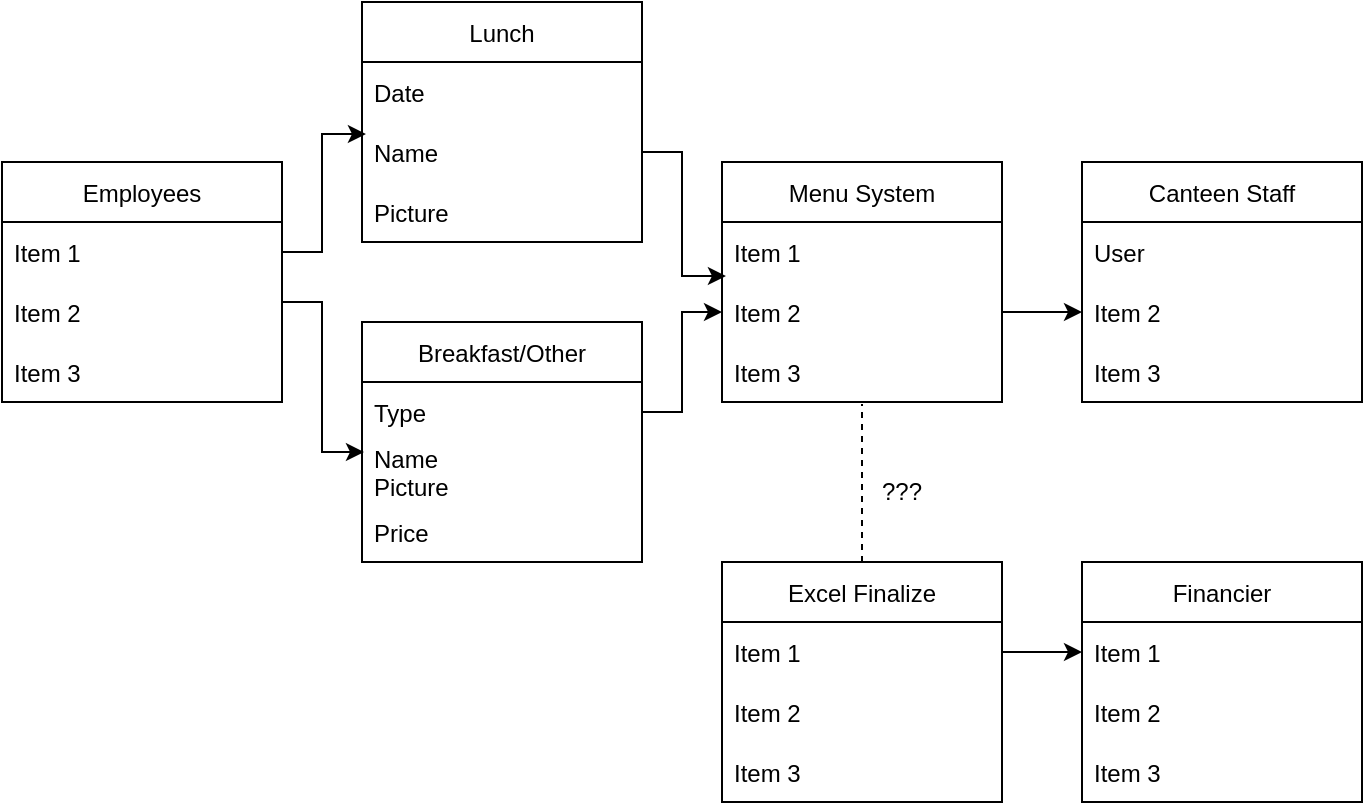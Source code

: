 <mxfile version="15.8.6" type="device"><diagram id="8BJu-4cNNrGKtLzArVik" name="Page-1"><mxGraphModel dx="1278" dy="564" grid="1" gridSize="10" guides="1" tooltips="1" connect="1" arrows="1" fold="1" page="1" pageScale="1" pageWidth="850" pageHeight="1100" math="0" shadow="0"><root><mxCell id="0"/><mxCell id="1" parent="0"/><mxCell id="S32RorpoayRG03dRJ4Xv-2" value="Lunch" style="swimlane;fontStyle=0;childLayout=stackLayout;horizontal=1;startSize=30;horizontalStack=0;resizeParent=1;resizeParentMax=0;resizeLast=0;collapsible=1;marginBottom=0;" vertex="1" parent="1"><mxGeometry x="280" y="80" width="140" height="120" as="geometry"/></mxCell><mxCell id="S32RorpoayRG03dRJ4Xv-3" value="Date" style="text;strokeColor=none;fillColor=none;align=left;verticalAlign=middle;spacingLeft=4;spacingRight=4;overflow=hidden;points=[[0,0.5],[1,0.5]];portConstraint=eastwest;rotatable=0;" vertex="1" parent="S32RorpoayRG03dRJ4Xv-2"><mxGeometry y="30" width="140" height="30" as="geometry"/></mxCell><mxCell id="S32RorpoayRG03dRJ4Xv-4" value="Name" style="text;strokeColor=none;fillColor=none;align=left;verticalAlign=middle;spacingLeft=4;spacingRight=4;overflow=hidden;points=[[0,0.5],[1,0.5]];portConstraint=eastwest;rotatable=0;" vertex="1" parent="S32RorpoayRG03dRJ4Xv-2"><mxGeometry y="60" width="140" height="30" as="geometry"/></mxCell><mxCell id="S32RorpoayRG03dRJ4Xv-5" value="Picture" style="text;strokeColor=none;fillColor=none;align=left;verticalAlign=middle;spacingLeft=4;spacingRight=4;overflow=hidden;points=[[0,0.5],[1,0.5]];portConstraint=eastwest;rotatable=0;" vertex="1" parent="S32RorpoayRG03dRJ4Xv-2"><mxGeometry y="90" width="140" height="30" as="geometry"/></mxCell><mxCell id="S32RorpoayRG03dRJ4Xv-10" value="Breakfast/Other" style="swimlane;fontStyle=0;childLayout=stackLayout;horizontal=1;startSize=30;horizontalStack=0;resizeParent=1;resizeParentMax=0;resizeLast=0;collapsible=1;marginBottom=0;" vertex="1" parent="1"><mxGeometry x="280" y="240" width="140" height="120" as="geometry"><mxRectangle x="370" y="170" width="110" height="30" as="alternateBounds"/></mxGeometry></mxCell><mxCell id="S32RorpoayRG03dRJ4Xv-11" value="Type        " style="text;strokeColor=none;fillColor=none;align=left;verticalAlign=middle;spacingLeft=4;spacingRight=4;overflow=hidden;points=[[0,0.5],[1,0.5]];portConstraint=eastwest;rotatable=0;" vertex="1" parent="S32RorpoayRG03dRJ4Xv-10"><mxGeometry y="30" width="140" height="30" as="geometry"/></mxCell><mxCell id="S32RorpoayRG03dRJ4Xv-12" value="Name&#xA;Picture&#xA;" style="text;strokeColor=none;fillColor=none;align=left;verticalAlign=middle;spacingLeft=4;spacingRight=4;overflow=hidden;points=[[0,0.5],[1,0.5]];portConstraint=eastwest;rotatable=0;" vertex="1" parent="S32RorpoayRG03dRJ4Xv-10"><mxGeometry y="60" width="140" height="30" as="geometry"/></mxCell><mxCell id="S32RorpoayRG03dRJ4Xv-13" value="Price" style="text;strokeColor=none;fillColor=none;align=left;verticalAlign=middle;spacingLeft=4;spacingRight=4;overflow=hidden;points=[[0,0.5],[1,0.5]];portConstraint=eastwest;rotatable=0;" vertex="1" parent="S32RorpoayRG03dRJ4Xv-10"><mxGeometry y="90" width="140" height="30" as="geometry"/></mxCell><mxCell id="S32RorpoayRG03dRJ4Xv-14" value="Canteen Staff" style="swimlane;fontStyle=0;childLayout=stackLayout;horizontal=1;startSize=30;horizontalStack=0;resizeParent=1;resizeParentMax=0;resizeLast=0;collapsible=1;marginBottom=0;" vertex="1" parent="1"><mxGeometry x="640" y="160" width="140" height="120" as="geometry"/></mxCell><mxCell id="S32RorpoayRG03dRJ4Xv-15" value="User" style="text;strokeColor=none;fillColor=none;align=left;verticalAlign=middle;spacingLeft=4;spacingRight=4;overflow=hidden;points=[[0,0.5],[1,0.5]];portConstraint=eastwest;rotatable=0;" vertex="1" parent="S32RorpoayRG03dRJ4Xv-14"><mxGeometry y="30" width="140" height="30" as="geometry"/></mxCell><mxCell id="S32RorpoayRG03dRJ4Xv-16" value="Item 2" style="text;strokeColor=none;fillColor=none;align=left;verticalAlign=middle;spacingLeft=4;spacingRight=4;overflow=hidden;points=[[0,0.5],[1,0.5]];portConstraint=eastwest;rotatable=0;" vertex="1" parent="S32RorpoayRG03dRJ4Xv-14"><mxGeometry y="60" width="140" height="30" as="geometry"/></mxCell><mxCell id="S32RorpoayRG03dRJ4Xv-17" value="Item 3" style="text;strokeColor=none;fillColor=none;align=left;verticalAlign=middle;spacingLeft=4;spacingRight=4;overflow=hidden;points=[[0,0.5],[1,0.5]];portConstraint=eastwest;rotatable=0;" vertex="1" parent="S32RorpoayRG03dRJ4Xv-14"><mxGeometry y="90" width="140" height="30" as="geometry"/></mxCell><mxCell id="S32RorpoayRG03dRJ4Xv-18" value="Employees" style="swimlane;fontStyle=0;childLayout=stackLayout;horizontal=1;startSize=30;horizontalStack=0;resizeParent=1;resizeParentMax=0;resizeLast=0;collapsible=1;marginBottom=0;" vertex="1" parent="1"><mxGeometry x="100" y="160" width="140" height="120" as="geometry"/></mxCell><mxCell id="S32RorpoayRG03dRJ4Xv-19" value="Item 1" style="text;strokeColor=none;fillColor=none;align=left;verticalAlign=middle;spacingLeft=4;spacingRight=4;overflow=hidden;points=[[0,0.5],[1,0.5]];portConstraint=eastwest;rotatable=0;" vertex="1" parent="S32RorpoayRG03dRJ4Xv-18"><mxGeometry y="30" width="140" height="30" as="geometry"/></mxCell><mxCell id="S32RorpoayRG03dRJ4Xv-20" value="Item 2" style="text;strokeColor=none;fillColor=none;align=left;verticalAlign=middle;spacingLeft=4;spacingRight=4;overflow=hidden;points=[[0,0.5],[1,0.5]];portConstraint=eastwest;rotatable=0;" vertex="1" parent="S32RorpoayRG03dRJ4Xv-18"><mxGeometry y="60" width="140" height="30" as="geometry"/></mxCell><mxCell id="S32RorpoayRG03dRJ4Xv-21" value="Item 3" style="text;strokeColor=none;fillColor=none;align=left;verticalAlign=middle;spacingLeft=4;spacingRight=4;overflow=hidden;points=[[0,0.5],[1,0.5]];portConstraint=eastwest;rotatable=0;" vertex="1" parent="S32RorpoayRG03dRJ4Xv-18"><mxGeometry y="90" width="140" height="30" as="geometry"/></mxCell><mxCell id="S32RorpoayRG03dRJ4Xv-22" value="Menu System" style="swimlane;fontStyle=0;childLayout=stackLayout;horizontal=1;startSize=30;horizontalStack=0;resizeParent=1;resizeParentMax=0;resizeLast=0;collapsible=1;marginBottom=0;" vertex="1" parent="1"><mxGeometry x="460" y="160" width="140" height="120" as="geometry"/></mxCell><mxCell id="S32RorpoayRG03dRJ4Xv-23" value="Item 1" style="text;strokeColor=none;fillColor=none;align=left;verticalAlign=middle;spacingLeft=4;spacingRight=4;overflow=hidden;points=[[0,0.5],[1,0.5]];portConstraint=eastwest;rotatable=0;" vertex="1" parent="S32RorpoayRG03dRJ4Xv-22"><mxGeometry y="30" width="140" height="30" as="geometry"/></mxCell><mxCell id="S32RorpoayRG03dRJ4Xv-24" value="Item 2" style="text;strokeColor=none;fillColor=none;align=left;verticalAlign=middle;spacingLeft=4;spacingRight=4;overflow=hidden;points=[[0,0.5],[1,0.5]];portConstraint=eastwest;rotatable=0;" vertex="1" parent="S32RorpoayRG03dRJ4Xv-22"><mxGeometry y="60" width="140" height="30" as="geometry"/></mxCell><mxCell id="S32RorpoayRG03dRJ4Xv-25" value="Item 3" style="text;strokeColor=none;fillColor=none;align=left;verticalAlign=middle;spacingLeft=4;spacingRight=4;overflow=hidden;points=[[0,0.5],[1,0.5]];portConstraint=eastwest;rotatable=0;" vertex="1" parent="S32RorpoayRG03dRJ4Xv-22"><mxGeometry y="90" width="140" height="30" as="geometry"/></mxCell><mxCell id="S32RorpoayRG03dRJ4Xv-27" value="Financier" style="swimlane;fontStyle=0;childLayout=stackLayout;horizontal=1;startSize=30;horizontalStack=0;resizeParent=1;resizeParentMax=0;resizeLast=0;collapsible=1;marginBottom=0;" vertex="1" parent="1"><mxGeometry x="640" y="360" width="140" height="120" as="geometry"/></mxCell><mxCell id="S32RorpoayRG03dRJ4Xv-28" value="Item 1" style="text;strokeColor=none;fillColor=none;align=left;verticalAlign=middle;spacingLeft=4;spacingRight=4;overflow=hidden;points=[[0,0.5],[1,0.5]];portConstraint=eastwest;rotatable=0;" vertex="1" parent="S32RorpoayRG03dRJ4Xv-27"><mxGeometry y="30" width="140" height="30" as="geometry"/></mxCell><mxCell id="S32RorpoayRG03dRJ4Xv-29" value="Item 2" style="text;strokeColor=none;fillColor=none;align=left;verticalAlign=middle;spacingLeft=4;spacingRight=4;overflow=hidden;points=[[0,0.5],[1,0.5]];portConstraint=eastwest;rotatable=0;" vertex="1" parent="S32RorpoayRG03dRJ4Xv-27"><mxGeometry y="60" width="140" height="30" as="geometry"/></mxCell><mxCell id="S32RorpoayRG03dRJ4Xv-30" value="Item 3" style="text;strokeColor=none;fillColor=none;align=left;verticalAlign=middle;spacingLeft=4;spacingRight=4;overflow=hidden;points=[[0,0.5],[1,0.5]];portConstraint=eastwest;rotatable=0;" vertex="1" parent="S32RorpoayRG03dRJ4Xv-27"><mxGeometry y="90" width="140" height="30" as="geometry"/></mxCell><mxCell id="S32RorpoayRG03dRJ4Xv-31" value="Excel Finalize" style="swimlane;fontStyle=0;childLayout=stackLayout;horizontal=1;startSize=30;horizontalStack=0;resizeParent=1;resizeParentMax=0;resizeLast=0;collapsible=1;marginBottom=0;" vertex="1" parent="1"><mxGeometry x="460" y="360" width="140" height="120" as="geometry"/></mxCell><mxCell id="S32RorpoayRG03dRJ4Xv-32" value="Item 1" style="text;strokeColor=none;fillColor=none;align=left;verticalAlign=middle;spacingLeft=4;spacingRight=4;overflow=hidden;points=[[0,0.5],[1,0.5]];portConstraint=eastwest;rotatable=0;" vertex="1" parent="S32RorpoayRG03dRJ4Xv-31"><mxGeometry y="30" width="140" height="30" as="geometry"/></mxCell><mxCell id="S32RorpoayRG03dRJ4Xv-33" value="Item 2" style="text;strokeColor=none;fillColor=none;align=left;verticalAlign=middle;spacingLeft=4;spacingRight=4;overflow=hidden;points=[[0,0.5],[1,0.5]];portConstraint=eastwest;rotatable=0;" vertex="1" parent="S32RorpoayRG03dRJ4Xv-31"><mxGeometry y="60" width="140" height="30" as="geometry"/></mxCell><mxCell id="S32RorpoayRG03dRJ4Xv-34" value="Item 3" style="text;strokeColor=none;fillColor=none;align=left;verticalAlign=middle;spacingLeft=4;spacingRight=4;overflow=hidden;points=[[0,0.5],[1,0.5]];portConstraint=eastwest;rotatable=0;" vertex="1" parent="S32RorpoayRG03dRJ4Xv-31"><mxGeometry y="90" width="140" height="30" as="geometry"/></mxCell><mxCell id="S32RorpoayRG03dRJ4Xv-36" style="edgeStyle=orthogonalEdgeStyle;rounded=0;orthogonalLoop=1;jettySize=auto;html=1;exitX=1;exitY=0.5;exitDx=0;exitDy=0;entryX=0.007;entryY=0.167;entryDx=0;entryDy=0;entryPerimeter=0;" edge="1" parent="1" source="S32RorpoayRG03dRJ4Xv-19" target="S32RorpoayRG03dRJ4Xv-12"><mxGeometry relative="1" as="geometry"><Array as="points"><mxPoint x="240" y="230"/><mxPoint x="260" y="230"/><mxPoint x="260" y="305"/></Array></mxGeometry></mxCell><mxCell id="S32RorpoayRG03dRJ4Xv-38" style="edgeStyle=orthogonalEdgeStyle;rounded=0;orthogonalLoop=1;jettySize=auto;html=1;exitX=1;exitY=0.5;exitDx=0;exitDy=0;entryX=0.014;entryY=0.2;entryDx=0;entryDy=0;entryPerimeter=0;" edge="1" parent="1" source="S32RorpoayRG03dRJ4Xv-19" target="S32RorpoayRG03dRJ4Xv-4"><mxGeometry relative="1" as="geometry"/></mxCell><mxCell id="S32RorpoayRG03dRJ4Xv-39" style="edgeStyle=orthogonalEdgeStyle;rounded=0;orthogonalLoop=1;jettySize=auto;html=1;exitX=1;exitY=0.5;exitDx=0;exitDy=0;entryX=0.014;entryY=-0.1;entryDx=0;entryDy=0;entryPerimeter=0;" edge="1" parent="1" source="S32RorpoayRG03dRJ4Xv-4" target="S32RorpoayRG03dRJ4Xv-24"><mxGeometry relative="1" as="geometry"/></mxCell><mxCell id="S32RorpoayRG03dRJ4Xv-40" style="edgeStyle=orthogonalEdgeStyle;rounded=0;orthogonalLoop=1;jettySize=auto;html=1;exitX=1;exitY=0.5;exitDx=0;exitDy=0;entryX=0;entryY=0.5;entryDx=0;entryDy=0;" edge="1" parent="1" source="S32RorpoayRG03dRJ4Xv-11" target="S32RorpoayRG03dRJ4Xv-24"><mxGeometry relative="1" as="geometry"/></mxCell><mxCell id="S32RorpoayRG03dRJ4Xv-41" style="edgeStyle=orthogonalEdgeStyle;rounded=0;orthogonalLoop=1;jettySize=auto;html=1;exitX=1;exitY=0.5;exitDx=0;exitDy=0;" edge="1" parent="1" source="S32RorpoayRG03dRJ4Xv-24" target="S32RorpoayRG03dRJ4Xv-16"><mxGeometry relative="1" as="geometry"/></mxCell><mxCell id="S32RorpoayRG03dRJ4Xv-42" value="" style="endArrow=none;dashed=1;html=1;rounded=0;entryX=0.5;entryY=1.033;entryDx=0;entryDy=0;entryPerimeter=0;exitX=0.5;exitY=0;exitDx=0;exitDy=0;" edge="1" parent="1" source="S32RorpoayRG03dRJ4Xv-31" target="S32RorpoayRG03dRJ4Xv-25"><mxGeometry width="50" height="50" relative="1" as="geometry"><mxPoint x="400" y="310" as="sourcePoint"/><mxPoint x="450" y="260" as="targetPoint"/><Array as="points"><mxPoint x="530" y="320"/></Array></mxGeometry></mxCell><mxCell id="S32RorpoayRG03dRJ4Xv-43" value="???" style="text;html=1;strokeColor=none;fillColor=none;align=center;verticalAlign=middle;whiteSpace=wrap;rounded=0;" vertex="1" parent="1"><mxGeometry x="520" y="310" width="60" height="30" as="geometry"/></mxCell><mxCell id="S32RorpoayRG03dRJ4Xv-44" style="edgeStyle=orthogonalEdgeStyle;rounded=0;orthogonalLoop=1;jettySize=auto;html=1;exitX=1;exitY=0.5;exitDx=0;exitDy=0;" edge="1" parent="1" source="S32RorpoayRG03dRJ4Xv-32"><mxGeometry relative="1" as="geometry"><mxPoint x="640" y="405" as="targetPoint"/></mxGeometry></mxCell></root></mxGraphModel></diagram></mxfile>